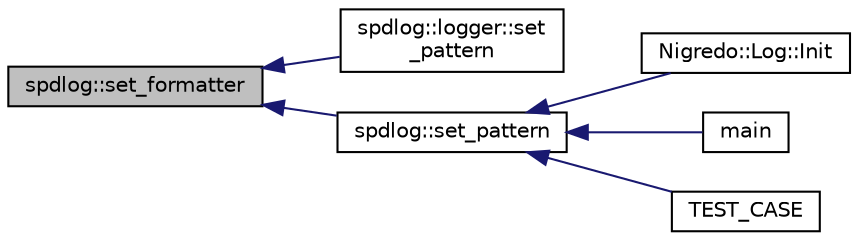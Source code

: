 digraph "spdlog::set_formatter"
{
  edge [fontname="Helvetica",fontsize="10",labelfontname="Helvetica",labelfontsize="10"];
  node [fontname="Helvetica",fontsize="10",shape=record];
  rankdir="LR";
  Node1 [label="spdlog::set_formatter",height=0.2,width=0.4,color="black", fillcolor="grey75", style="filled" fontcolor="black"];
  Node1 -> Node2 [dir="back",color="midnightblue",fontsize="10",style="solid",fontname="Helvetica"];
  Node2 [label="spdlog::logger::set\l_pattern",height=0.2,width=0.4,color="black", fillcolor="white", style="filled",URL="$classspdlog_1_1logger.html#a0f61c15b955775652da9b2b813d9f3cd"];
  Node1 -> Node3 [dir="back",color="midnightblue",fontsize="10",style="solid",fontname="Helvetica"];
  Node3 [label="spdlog::set_pattern",height=0.2,width=0.4,color="black", fillcolor="white", style="filled",URL="$namespacespdlog.html#a638029f343e8dd2393d62288b1eb095e"];
  Node3 -> Node4 [dir="back",color="midnightblue",fontsize="10",style="solid",fontname="Helvetica"];
  Node4 [label="Nigredo::Log::Init",height=0.2,width=0.4,color="black", fillcolor="white", style="filled",URL="$class_nigredo_1_1_log.html#a637e7794bdc1b2527e05e68a8f1c3d40"];
  Node3 -> Node5 [dir="back",color="midnightblue",fontsize="10",style="solid",fontname="Helvetica"];
  Node5 [label="main",height=0.2,width=0.4,color="black", fillcolor="white", style="filled",URL="$async__bench_8cpp.html#a0ddf1224851353fc92bfbff6f499fa97"];
  Node3 -> Node6 [dir="back",color="midnightblue",fontsize="10",style="solid",fontname="Helvetica"];
  Node6 [label="TEST_CASE",height=0.2,width=0.4,color="black", fillcolor="white", style="filled",URL="$test__misc_8cpp.html#abbb6623501088a076b93b8753bf9b660"];
}
